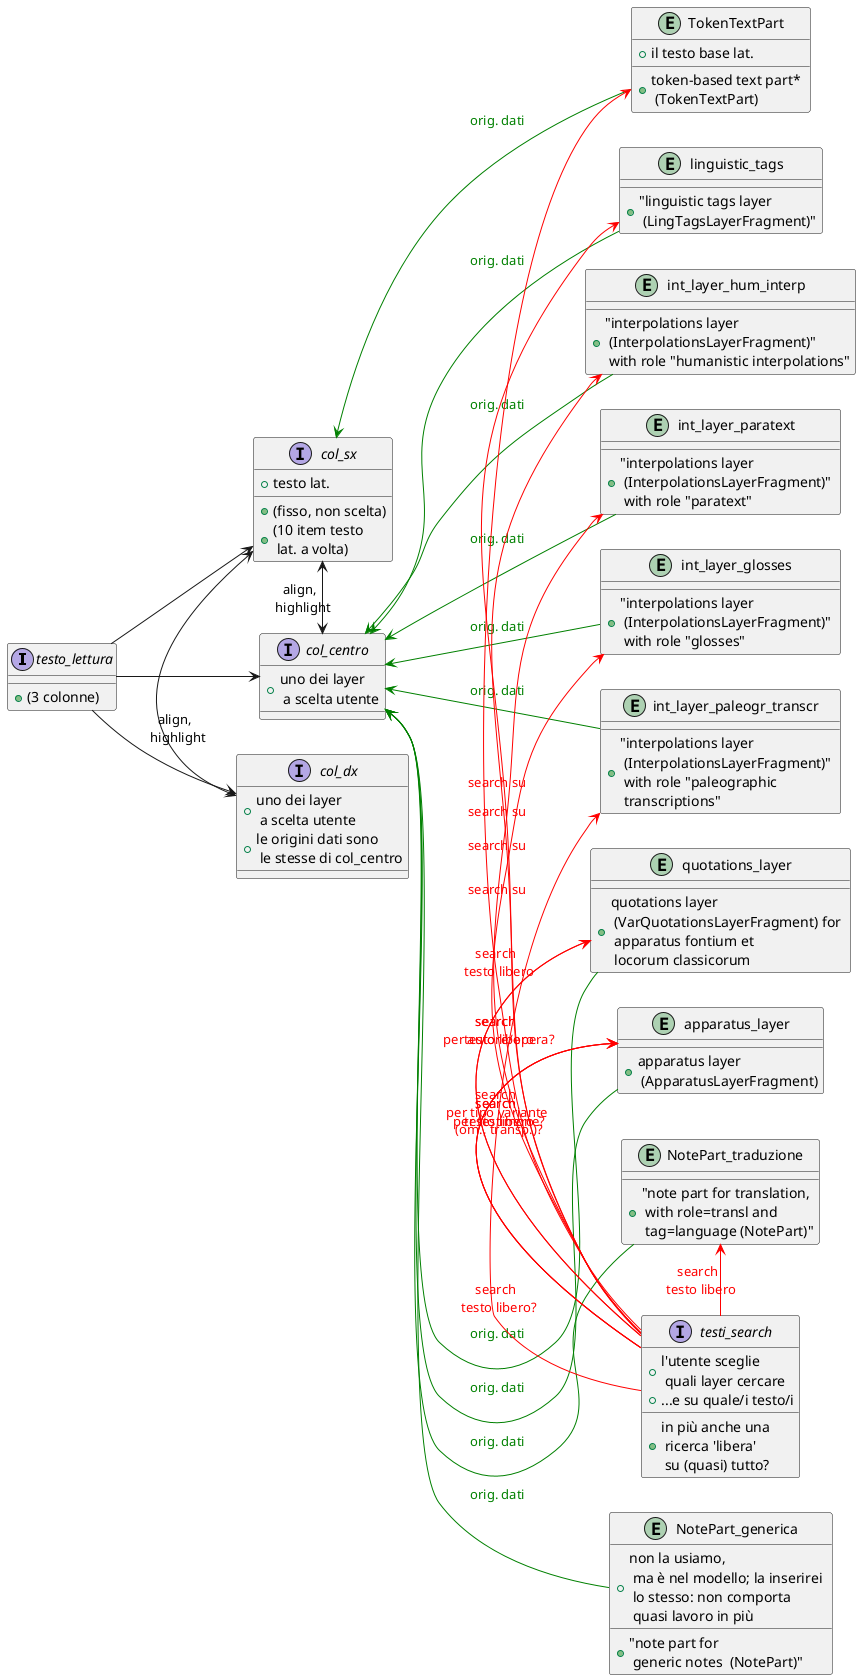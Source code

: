 @startuml

left to right direction

'''''''''''''''''
' TESTO_LETTURA '
'''''''''''''''''

'Ripetuto dall'altro schema (ho spezzato gli schemi perché veniva uno schema troppo grande):
interface testo_lettura {
    + (3 colonne)
}

testo_lettura --> col_sx
testo_lettura --> col_centro
testo_lettura --> col_dx



interface col_sx {
    + testo lat.
    + (fisso, non scelta)
    + (10 item testo \n lat. a volta)
}

entity TokenTextPart {
    + token-based text part* \n (TokenTextPart)
    + il testo base lat.
}
TokenTextPart -up-> col_sx  #text:green;line:green : orig. dati




interface col_centro {
    + uno dei layer \n a scelta utente
}

interface col_dx {
    + uno dei layer \n a scelta utente
    + le origini dati sono \n le stesse di col_centro
}

col_sx <-> col_centro : align, \n highlight
col_sx <->  col_dx : align, \n highlight


''''''''''''''''''''''''''''
' ORIG. DATI: NOTE/TRADUZ. '
''''''''''''''''''''''''''''

entity NotePart_generica {
    + "note part for \n generic notes  (NotePart)"
    + non la usiamo, \n ma è nel modello; la inserirei \n lo stesso: non comporta \n quasi lavoro in più
}
NotePart_generica -up-> col_centro  #text:green;line:green : orig. dati

entity NotePart_traduzione {
    + "note part for translation, \n with role=transl and \n tag=language (NotePart)"
}
NotePart_traduzione -up-> col_centro  #text:green;line:green : orig. dati


'''''''''''''''''''''
' ORIG. DATI: LAYER '
'''''''''''''''''''''
 
entity apparatus_layer {
    + apparatus layer \n (ApparatusLayerFragment)
}
apparatus_layer -up-> col_centro  #text:green;line:green : orig. dati


entity quotations_layer {
    + quotations layer \n (VarQuotationsLayerFragment) for \n apparatus fontium et \n locorum classicorum
}
quotations_layer -up-> col_centro  #text:green;line:green : orig. dati

entity int_layer_paleogr_transcr {
    + "interpolations layer \n (InterpolationsLayerFragment)" \n with role "paleographic \n transcriptions"
}
int_layer_paleogr_transcr -up-> col_centro  #text:green;line:green : orig. dati

entity int_layer_glosses {
    + "interpolations layer \n (InterpolationsLayerFragment)" \n with role "glosses"
}
int_layer_glosses -up-> col_centro  #text:green;line:green : orig. dati

entity int_layer_paratext {
    + "interpolations layer \n (InterpolationsLayerFragment)" \n with role "paratext"
}
int_layer_paratext -up-> col_centro  #text:green;line:green : orig. dati

entity int_layer_hum_interp {
    + "interpolations layer \n (InterpolationsLayerFragment)" \n with role "humanistic interpolations"
}
int_layer_hum_interp -up-> col_centro  #text:green;line:green : orig. dati

entity linguistic_tags {
    + "linguistic tags layer \n (LingTagsLayerFragment)"
}
linguistic_tags -up-> col_centro  #text:green;line:green : orig. dati


''''''''''''''''
' TESTI_SEARCH '
''''''''''''''''

'Ripetuto dall'altro schema (ho spezzato gli schemi perché veniva uno schema troppo grande):
interface testi_search {
    + l'utente sceglie \n quali layer cercare
    + ...e su quale/i testo/i
    + in più anche una \n ricerca 'libera' \n su (quasi) tutto?
}

testi_search -left-> TokenTextPart #text:red;line:red : search \n testo libero
testi_search -left-> NotePart_traduzione #text:red;line:red : search \n testo libero
testi_search -left-> apparatus_layer #text:red;line:red : search \n testo libero
testi_search -left-> apparatus_layer #text:red;line:red : search \n per testimone?
testi_search -left-> apparatus_layer #text:red;line:red : search \n per tipo variante \n (om., transp.)?
testi_search -left-> quotations_layer #text:red;line:red : search \n testo libero
testi_search -left-> quotations_layer #text:red;line:red : search \n per autore/opera?
testi_search -left-> int_layer_paleogr_transcr #text:red;line:red : search \n testo libero?
testi_search -left-> int_layer_glosses #text:red;line:red : search su
testi_search -left-> int_layer_paratext #text:red;line:red : search su
testi_search -left-> int_layer_hum_interp #text:red;line:red : search su
testi_search -left-> linguistic_tags #text:red;line:red : search su


@enduml
